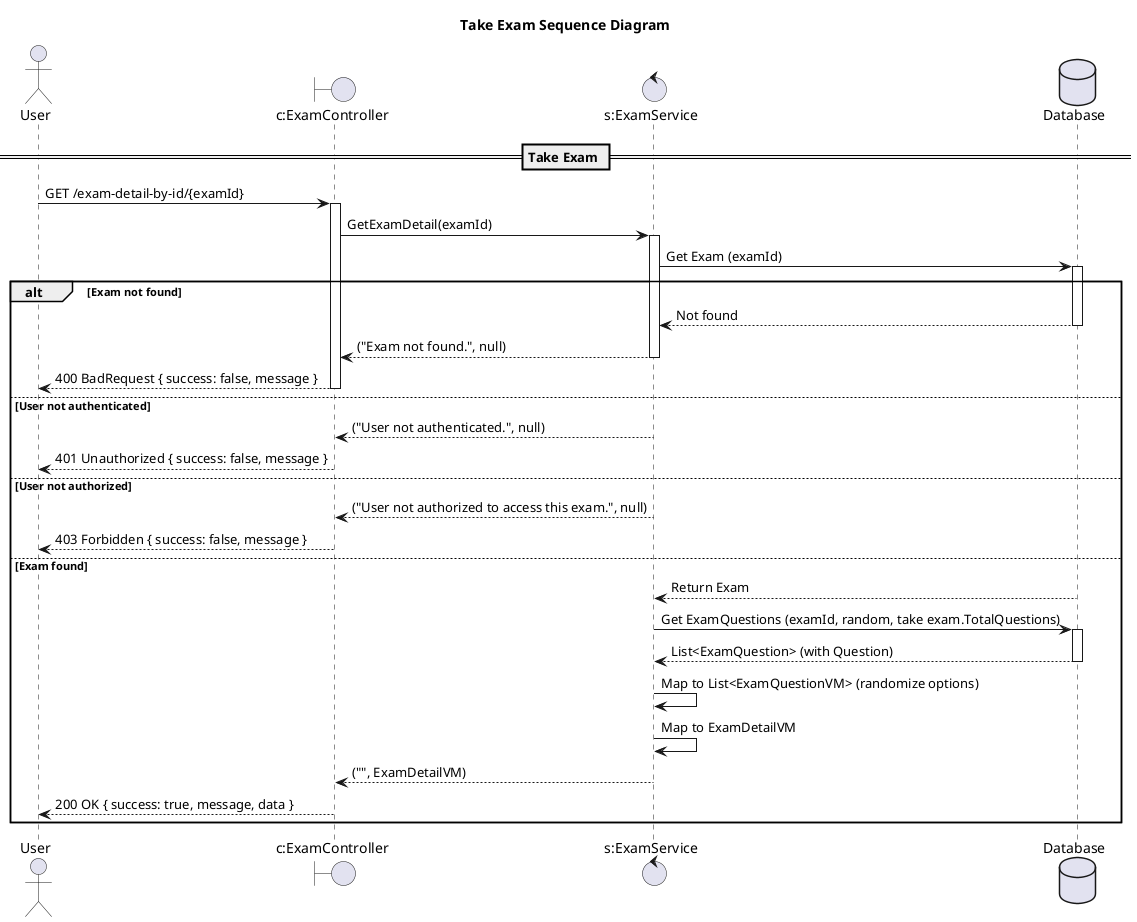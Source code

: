 @startuml

title Take Exam Sequence Diagram

actor "User" as Client
boundary "c:ExamController" as Controller
control "s:ExamService" as Service
database "Database" as DB

== Take Exam ==

Client -> Controller: GET /exam-detail-by-id/{examId}
activate Controller
Controller -> Service: GetExamDetail(examId)
activate Service

Service -> DB: Get Exam (examId)
activate DB
alt Exam not found
    DB --> Service: Not found
    deactivate DB
    Service --> Controller: ("Exam not found.", null)
    deactivate Service
    Controller --> Client: 400 BadRequest { success: false, message }
    deactivate Controller
else User not authenticated
    Service --> Controller: ("User not authenticated.", null)
    deactivate Service
    Controller --> Client: 401 Unauthorized { success: false, message }
    deactivate Controller
else User not authorized
    Service --> Controller: ("User not authorized to access this exam.", null)
    deactivate Service
    Controller --> Client: 403 Forbidden { success: false, message }
    deactivate Controller
else Exam found
    DB --> Service: Return Exam
    deactivate DB
    
    Service -> DB: Get ExamQuestions (examId, random, take exam.TotalQuestions)
    activate DB
    DB --> Service: List<ExamQuestion> (with Question)
    deactivate DB
    
    Service -> Service: Map to List<ExamQuestionVM> (randomize options)
    Service -> Service: Map to ExamDetailVM
    Service --> Controller: ("", ExamDetailVM)
    deactivate Service
    Controller --> Client: 200 OK { success: true, message, data }
    deactivate Controller
end alt

@enduml 